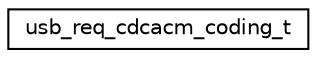 digraph "Graphical Class Hierarchy"
{
 // LATEX_PDF_SIZE
  edge [fontname="Helvetica",fontsize="10",labelfontname="Helvetica",labelfontsize="10"];
  node [fontname="Helvetica",fontsize="10",shape=record];
  rankdir="LR";
  Node0 [label="usb_req_cdcacm_coding_t",height=0.2,width=0.4,color="black", fillcolor="white", style="filled",URL="$structusb__req__cdcacm__coding__t.html",tooltip="USB CDC ACM line coding setup content."];
}
